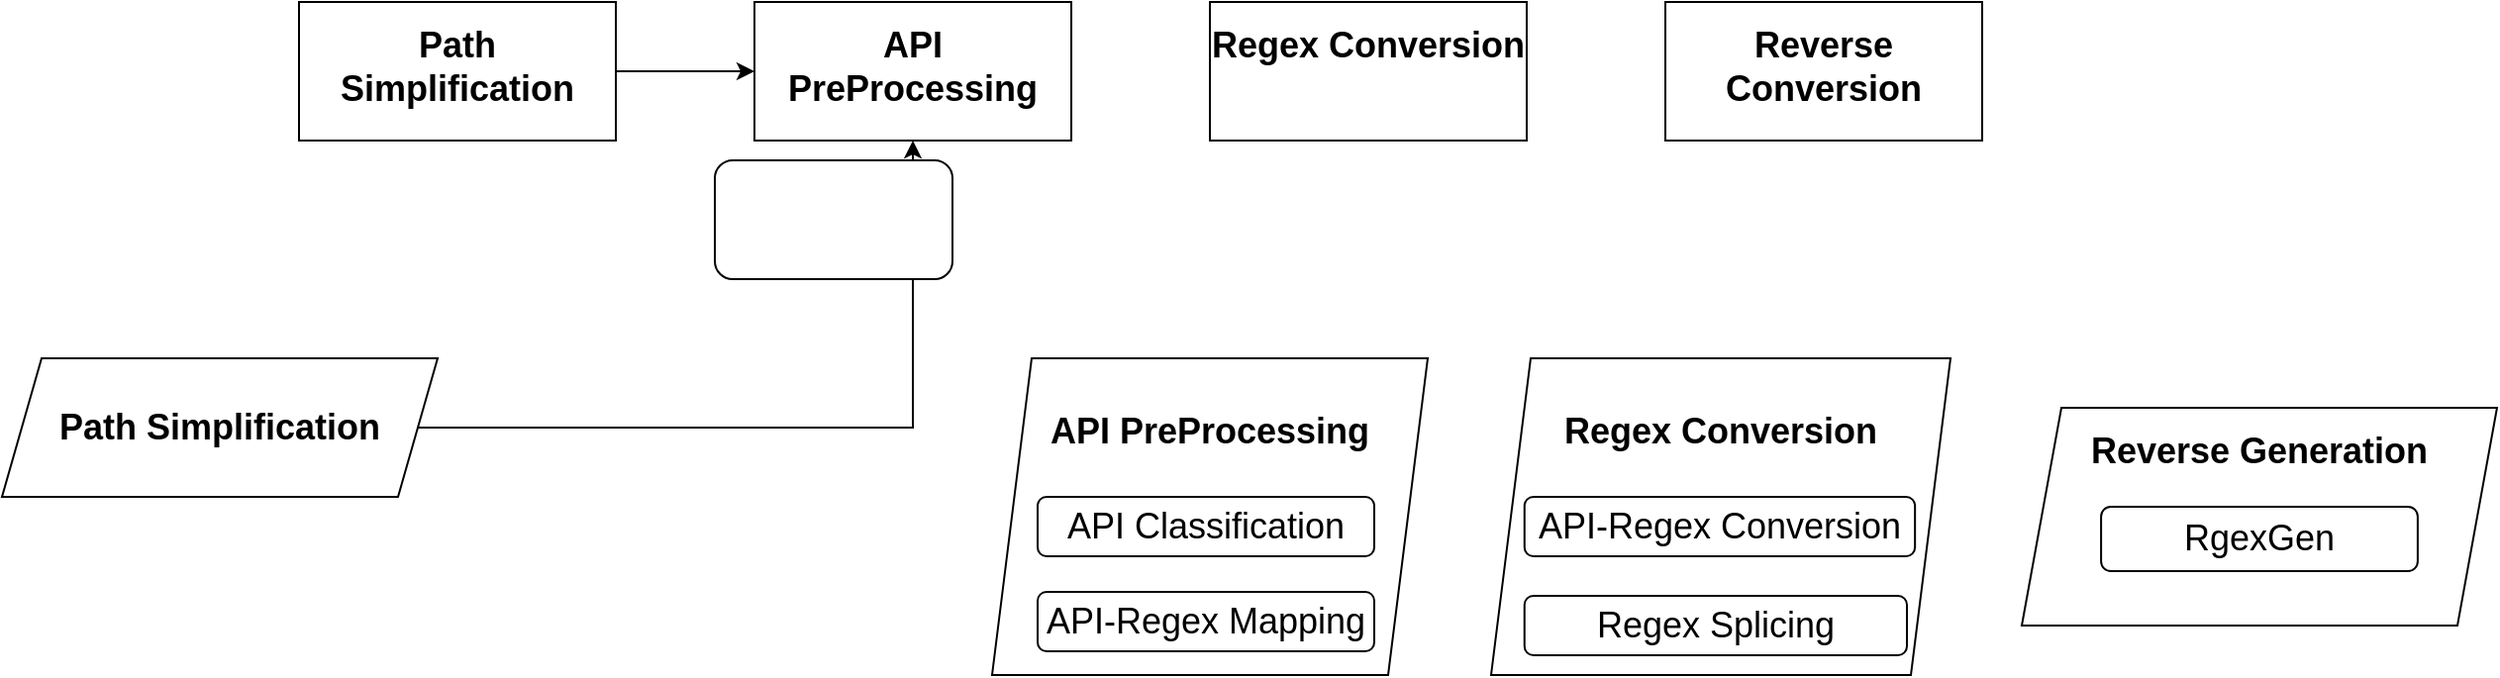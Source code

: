 <mxfile version="16.6.1" type="github">
  <diagram name="Page-1" id="929967ad-93f9-6ef4-fab6-5d389245f69c">
    <mxGraphModel dx="1929" dy="1106" grid="1" gridSize="10" guides="1" tooltips="1" connect="1" arrows="1" fold="1" page="1" pageScale="1.5" pageWidth="1169" pageHeight="826" background="none" math="0" shadow="0">
      <root>
        <mxCell id="0" style=";html=1;" />
        <mxCell id="1" style=";html=1;" parent="0" />
        <mxCell id="1672d66443f91eb5-13" style="edgeStyle=orthogonalEdgeStyle;rounded=0;html=1;jettySize=auto;orthogonalLoop=1;endArrow=circlePlus;endFill=0;" parent="1" source="1672d66443f91eb5-4" edge="1">
          <mxGeometry relative="1" as="geometry">
            <Array as="points">
              <mxPoint x="477" y="485" />
              <mxPoint x="517" y="485" />
            </Array>
            <mxPoint x="517" y="445.0" as="targetPoint" />
          </mxGeometry>
        </mxCell>
        <mxCell id="1672d66443f91eb5-15" style="edgeStyle=orthogonalEdgeStyle;rounded=0;html=1;endArrow=circlePlus;endFill=0;jettySize=auto;orthogonalLoop=1;" parent="1" source="1672d66443f91eb5-5" edge="1">
          <mxGeometry relative="1" as="geometry">
            <Array as="points">
              <mxPoint x="717" y="485" />
              <mxPoint x="517" y="485" />
            </Array>
            <mxPoint x="517" y="445.0" as="targetPoint" />
          </mxGeometry>
        </mxCell>
        <mxCell id="1672d66443f91eb5-16" style="edgeStyle=orthogonalEdgeStyle;rounded=0;html=1;endArrow=circlePlus;endFill=0;jettySize=auto;orthogonalLoop=1;entryX=0.25;entryY=1;" parent="1" source="1672d66443f91eb5-7" edge="1">
          <mxGeometry relative="1" as="geometry">
            <Array as="points">
              <mxPoint x="627" y="635" />
              <mxPoint x="677" y="635" />
            </Array>
            <mxPoint x="677" y="605.0" as="targetPoint" />
          </mxGeometry>
        </mxCell>
        <mxCell id="1672d66443f91eb5-17" style="edgeStyle=orthogonalEdgeStyle;rounded=0;html=1;endArrow=circlePlus;endFill=0;jettySize=auto;orthogonalLoop=1;entryX=0.5;entryY=1;" parent="1" source="1672d66443f91eb5-8" edge="1">
          <mxGeometry relative="1" as="geometry">
            <Array as="points">
              <mxPoint x="817" y="635" />
              <mxPoint x="717" y="635" />
            </Array>
            <mxPoint x="717" y="605.0" as="targetPoint" />
          </mxGeometry>
        </mxCell>
        <mxCell id="cCspnFSM4ksfWUjLRAov-4" style="edgeStyle=orthogonalEdgeStyle;rounded=0;orthogonalLoop=1;jettySize=auto;html=1;entryX=0;entryY=0.5;entryDx=0;entryDy=0;fontSize=18;" edge="1" parent="1" source="1672d66443f91eb5-9" target="cCspnFSM4ksfWUjLRAov-1">
          <mxGeometry relative="1" as="geometry" />
        </mxCell>
        <mxCell id="1672d66443f91eb5-9" value="&lt;p&gt;&lt;font style=&quot;font-size: 18px&quot;&gt;Path Simplification&lt;/font&gt;&lt;/p&gt;" style="shape=rect;html=1;overflow=fill;whiteSpace=wrap;align=center;fontStyle=1" parent="1" vertex="1">
          <mxGeometry x="410" y="290" width="160" height="70" as="geometry" />
        </mxCell>
        <mxCell id="cCspnFSM4ksfWUjLRAov-1" value="&lt;p&gt;&lt;font style=&quot;font-size: 18px&quot;&gt;API PreProcessing&lt;/font&gt;&lt;/p&gt;" style="shape=rect;html=1;overflow=fill;whiteSpace=wrap;align=center;fontStyle=1" vertex="1" parent="1">
          <mxGeometry x="640" y="290" width="160" height="70" as="geometry" />
        </mxCell>
        <mxCell id="cCspnFSM4ksfWUjLRAov-2" value="&lt;p&gt;&lt;font style=&quot;font-size: 18px&quot;&gt;Regex Conversion&lt;/font&gt;&lt;/p&gt;" style="shape=rect;html=1;overflow=fill;whiteSpace=wrap;align=center;fontStyle=1" vertex="1" parent="1">
          <mxGeometry x="870" y="290" width="160" height="70" as="geometry" />
        </mxCell>
        <mxCell id="cCspnFSM4ksfWUjLRAov-3" value="&lt;p&gt;&lt;font style=&quot;font-size: 18px&quot;&gt;Reverse Conversion&lt;/font&gt;&lt;/p&gt;" style="shape=rect;html=1;overflow=fill;whiteSpace=wrap;align=center;fontStyle=1" vertex="1" parent="1">
          <mxGeometry x="1100" y="290" width="160" height="70" as="geometry" />
        </mxCell>
        <mxCell id="cCspnFSM4ksfWUjLRAov-6" style="edgeStyle=orthogonalEdgeStyle;rounded=0;orthogonalLoop=1;jettySize=auto;html=1;fontSize=18;entryX=0.5;entryY=1;entryDx=0;entryDy=0;" edge="1" parent="1" source="cCspnFSM4ksfWUjLRAov-5" target="cCspnFSM4ksfWUjLRAov-1">
          <mxGeometry relative="1" as="geometry">
            <mxPoint x="490" y="360.0" as="targetPoint" />
          </mxGeometry>
        </mxCell>
        <mxCell id="cCspnFSM4ksfWUjLRAov-5" value="&lt;span style=&quot;font-weight: 700&quot;&gt;Path Simplification&lt;/span&gt;" style="shape=parallelogram;perimeter=parallelogramPerimeter;whiteSpace=wrap;html=1;fixedSize=1;fontSize=18;" vertex="1" parent="1">
          <mxGeometry x="260" y="470" width="220" height="70" as="geometry" />
        </mxCell>
        <mxCell id="cCspnFSM4ksfWUjLRAov-9" value="" style="rounded=1;whiteSpace=wrap;html=1;fontSize=18;" vertex="1" parent="1">
          <mxGeometry x="620" y="370" width="120" height="60" as="geometry" />
        </mxCell>
        <mxCell id="cCspnFSM4ksfWUjLRAov-12" value="" style="group" vertex="1" connectable="0" parent="1">
          <mxGeometry x="760" y="470" width="220" height="160" as="geometry" />
        </mxCell>
        <mxCell id="cCspnFSM4ksfWUjLRAov-13" value="" style="group" vertex="1" connectable="0" parent="cCspnFSM4ksfWUjLRAov-12">
          <mxGeometry width="220" height="160" as="geometry" />
        </mxCell>
        <mxCell id="cCspnFSM4ksfWUjLRAov-7" value="&lt;span style=&quot;font-weight: 700&quot;&gt;&lt;br&gt;API PreProcessing&lt;br&gt;&lt;br&gt;&lt;br&gt;&lt;br&gt;&lt;br&gt;&lt;/span&gt;&lt;br&gt;" style="shape=parallelogram;perimeter=parallelogramPerimeter;whiteSpace=wrap;html=1;fixedSize=1;fontSize=18;" vertex="1" parent="cCspnFSM4ksfWUjLRAov-13">
          <mxGeometry width="220" height="160" as="geometry" />
        </mxCell>
        <mxCell id="cCspnFSM4ksfWUjLRAov-10" value="API Classification" style="rounded=1;whiteSpace=wrap;html=1;fontSize=18;" vertex="1" parent="cCspnFSM4ksfWUjLRAov-13">
          <mxGeometry x="23" y="70" width="170" height="30" as="geometry" />
        </mxCell>
        <mxCell id="cCspnFSM4ksfWUjLRAov-11" value="API-Regex Mapping" style="rounded=1;whiteSpace=wrap;html=1;fontSize=18;" vertex="1" parent="cCspnFSM4ksfWUjLRAov-13">
          <mxGeometry x="23" y="118" width="170" height="30" as="geometry" />
        </mxCell>
        <mxCell id="cCspnFSM4ksfWUjLRAov-14" value="" style="group" vertex="1" connectable="0" parent="1">
          <mxGeometry x="1020" y="470" width="232" height="160" as="geometry" />
        </mxCell>
        <mxCell id="cCspnFSM4ksfWUjLRAov-15" value="" style="group" vertex="1" connectable="0" parent="cCspnFSM4ksfWUjLRAov-14">
          <mxGeometry x="-8" width="232.0" height="160" as="geometry" />
        </mxCell>
        <mxCell id="cCspnFSM4ksfWUjLRAov-16" value="&lt;b&gt;&lt;br&gt;Regex Conversion&lt;br&gt;&lt;br&gt;&lt;br&gt;&lt;br&gt;&lt;br&gt;&lt;br&gt;&lt;/b&gt;" style="shape=parallelogram;perimeter=parallelogramPerimeter;whiteSpace=wrap;html=1;fixedSize=1;fontSize=18;" vertex="1" parent="cCspnFSM4ksfWUjLRAov-15">
          <mxGeometry width="232.0" height="160" as="geometry" />
        </mxCell>
        <mxCell id="cCspnFSM4ksfWUjLRAov-17" value="API-Regex Conversion" style="rounded=1;whiteSpace=wrap;html=1;fontSize=18;" vertex="1" parent="cCspnFSM4ksfWUjLRAov-15">
          <mxGeometry x="16.873" y="70" width="197.2" height="30" as="geometry" />
        </mxCell>
        <mxCell id="cCspnFSM4ksfWUjLRAov-18" value="Regex Splicing" style="rounded=1;whiteSpace=wrap;html=1;fontSize=18;" vertex="1" parent="cCspnFSM4ksfWUjLRAov-15">
          <mxGeometry x="16.87" y="120" width="193.13" height="30" as="geometry" />
        </mxCell>
        <mxCell id="cCspnFSM4ksfWUjLRAov-20" value="" style="group" vertex="1" connectable="0" parent="1">
          <mxGeometry x="1280" y="495" width="240" height="110" as="geometry" />
        </mxCell>
        <mxCell id="cCspnFSM4ksfWUjLRAov-21" value="&lt;b&gt;&lt;br&gt;Reverse Generation&lt;br&gt;&lt;br&gt;&lt;br&gt;&lt;br&gt;&lt;br&gt;&lt;/b&gt;" style="shape=parallelogram;perimeter=parallelogramPerimeter;whiteSpace=wrap;html=1;fixedSize=1;fontSize=18;" vertex="1" parent="cCspnFSM4ksfWUjLRAov-20">
          <mxGeometry width="240" height="110" as="geometry" />
        </mxCell>
        <mxCell id="cCspnFSM4ksfWUjLRAov-23" value="RgexGen" style="rounded=1;whiteSpace=wrap;html=1;fontSize=18;" vertex="1" parent="cCspnFSM4ksfWUjLRAov-20">
          <mxGeometry x="40.05" y="50" width="159.9" height="32.5" as="geometry" />
        </mxCell>
      </root>
    </mxGraphModel>
  </diagram>
</mxfile>
